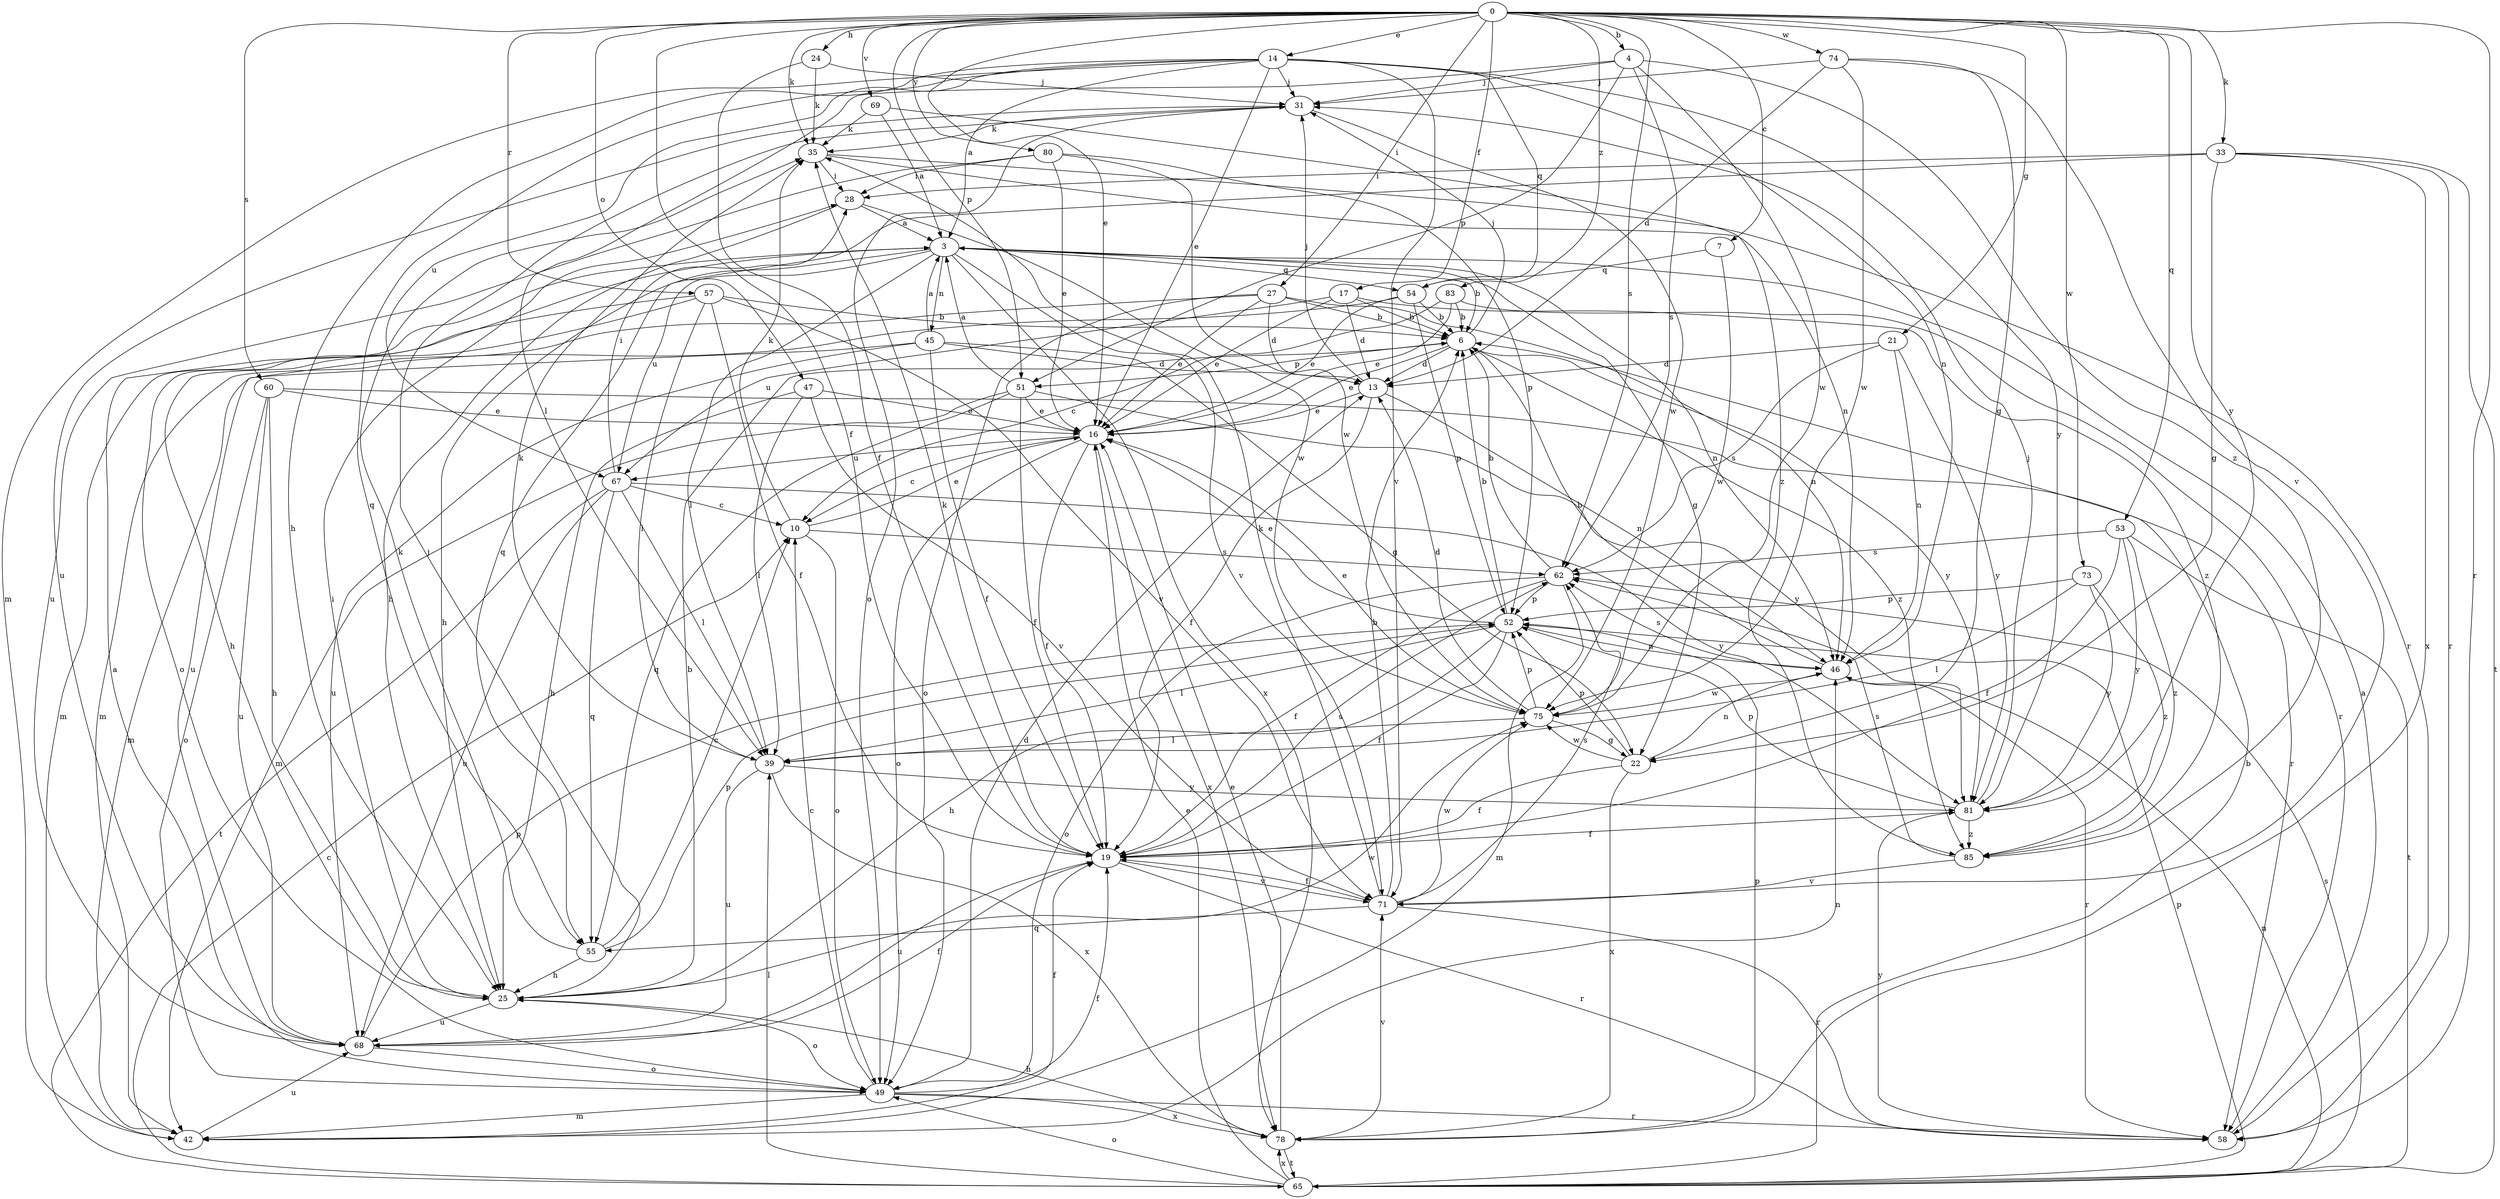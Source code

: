 strict digraph  {
0;
3;
4;
6;
7;
10;
13;
14;
16;
17;
19;
21;
22;
24;
25;
27;
28;
31;
33;
35;
39;
42;
45;
46;
47;
49;
51;
52;
53;
54;
55;
57;
58;
60;
62;
65;
67;
68;
69;
71;
73;
74;
75;
78;
80;
81;
83;
85;
0 -> 4  [label=b];
0 -> 7  [label=c];
0 -> 14  [label=e];
0 -> 16  [label=e];
0 -> 17  [label=f];
0 -> 19  [label=f];
0 -> 21  [label=g];
0 -> 24  [label=h];
0 -> 27  [label=i];
0 -> 33  [label=k];
0 -> 35  [label=k];
0 -> 47  [label=o];
0 -> 51  [label=p];
0 -> 53  [label=q];
0 -> 57  [label=r];
0 -> 58  [label=r];
0 -> 60  [label=s];
0 -> 62  [label=s];
0 -> 69  [label=v];
0 -> 73  [label=w];
0 -> 74  [label=w];
0 -> 80  [label=y];
0 -> 81  [label=y];
0 -> 83  [label=z];
3 -> 6  [label=b];
3 -> 22  [label=g];
3 -> 25  [label=h];
3 -> 39  [label=l];
3 -> 45  [label=n];
3 -> 46  [label=n];
3 -> 49  [label=o];
3 -> 54  [label=q];
3 -> 67  [label=u];
3 -> 71  [label=v];
3 -> 78  [label=x];
4 -> 31  [label=j];
4 -> 39  [label=l];
4 -> 51  [label=p];
4 -> 62  [label=s];
4 -> 75  [label=w];
4 -> 85  [label=z];
6 -> 13  [label=d];
6 -> 16  [label=e];
6 -> 31  [label=j];
6 -> 51  [label=p];
6 -> 81  [label=y];
6 -> 85  [label=z];
7 -> 54  [label=q];
7 -> 75  [label=w];
10 -> 16  [label=e];
10 -> 35  [label=k];
10 -> 49  [label=o];
10 -> 62  [label=s];
13 -> 16  [label=e];
13 -> 19  [label=f];
13 -> 31  [label=j];
13 -> 46  [label=n];
14 -> 3  [label=a];
14 -> 16  [label=e];
14 -> 25  [label=h];
14 -> 31  [label=j];
14 -> 42  [label=m];
14 -> 46  [label=n];
14 -> 54  [label=q];
14 -> 55  [label=q];
14 -> 67  [label=u];
14 -> 71  [label=v];
14 -> 81  [label=y];
16 -> 10  [label=c];
16 -> 19  [label=f];
16 -> 49  [label=o];
16 -> 67  [label=u];
16 -> 78  [label=x];
17 -> 6  [label=b];
17 -> 13  [label=d];
17 -> 16  [label=e];
17 -> 67  [label=u];
17 -> 85  [label=z];
19 -> 35  [label=k];
19 -> 58  [label=r];
19 -> 62  [label=s];
19 -> 68  [label=u];
19 -> 71  [label=v];
21 -> 13  [label=d];
21 -> 46  [label=n];
21 -> 62  [label=s];
21 -> 81  [label=y];
22 -> 19  [label=f];
22 -> 46  [label=n];
22 -> 52  [label=p];
22 -> 75  [label=w];
22 -> 78  [label=x];
24 -> 19  [label=f];
24 -> 31  [label=j];
24 -> 35  [label=k];
25 -> 6  [label=b];
25 -> 28  [label=i];
25 -> 31  [label=j];
25 -> 49  [label=o];
25 -> 68  [label=u];
25 -> 75  [label=w];
27 -> 6  [label=b];
27 -> 13  [label=d];
27 -> 16  [label=e];
27 -> 46  [label=n];
27 -> 49  [label=o];
27 -> 68  [label=u];
28 -> 3  [label=a];
28 -> 25  [label=h];
28 -> 75  [label=w];
31 -> 35  [label=k];
31 -> 49  [label=o];
31 -> 68  [label=u];
31 -> 75  [label=w];
33 -> 22  [label=g];
33 -> 28  [label=i];
33 -> 55  [label=q];
33 -> 58  [label=r];
33 -> 65  [label=t];
33 -> 78  [label=x];
35 -> 28  [label=i];
35 -> 46  [label=n];
35 -> 58  [label=r];
39 -> 35  [label=k];
39 -> 68  [label=u];
39 -> 78  [label=x];
39 -> 81  [label=y];
42 -> 19  [label=f];
42 -> 46  [label=n];
42 -> 68  [label=u];
45 -> 3  [label=a];
45 -> 13  [label=d];
45 -> 19  [label=f];
45 -> 22  [label=g];
45 -> 42  [label=m];
45 -> 68  [label=u];
46 -> 6  [label=b];
46 -> 58  [label=r];
46 -> 62  [label=s];
46 -> 75  [label=w];
47 -> 16  [label=e];
47 -> 25  [label=h];
47 -> 39  [label=l];
47 -> 71  [label=v];
49 -> 3  [label=a];
49 -> 10  [label=c];
49 -> 13  [label=d];
49 -> 19  [label=f];
49 -> 42  [label=m];
49 -> 58  [label=r];
49 -> 78  [label=x];
51 -> 3  [label=a];
51 -> 16  [label=e];
51 -> 19  [label=f];
51 -> 42  [label=m];
51 -> 55  [label=q];
51 -> 81  [label=y];
52 -> 6  [label=b];
52 -> 16  [label=e];
52 -> 19  [label=f];
52 -> 25  [label=h];
52 -> 39  [label=l];
52 -> 46  [label=n];
53 -> 19  [label=f];
53 -> 62  [label=s];
53 -> 65  [label=t];
53 -> 81  [label=y];
53 -> 85  [label=z];
54 -> 6  [label=b];
54 -> 16  [label=e];
54 -> 42  [label=m];
54 -> 52  [label=p];
55 -> 10  [label=c];
55 -> 25  [label=h];
55 -> 35  [label=k];
55 -> 52  [label=p];
57 -> 6  [label=b];
57 -> 19  [label=f];
57 -> 25  [label=h];
57 -> 39  [label=l];
57 -> 42  [label=m];
57 -> 71  [label=v];
58 -> 3  [label=a];
58 -> 81  [label=y];
60 -> 16  [label=e];
60 -> 25  [label=h];
60 -> 49  [label=o];
60 -> 58  [label=r];
60 -> 68  [label=u];
62 -> 6  [label=b];
62 -> 19  [label=f];
62 -> 42  [label=m];
62 -> 49  [label=o];
62 -> 52  [label=p];
65 -> 6  [label=b];
65 -> 10  [label=c];
65 -> 16  [label=e];
65 -> 39  [label=l];
65 -> 46  [label=n];
65 -> 49  [label=o];
65 -> 52  [label=p];
65 -> 62  [label=s];
65 -> 78  [label=x];
67 -> 10  [label=c];
67 -> 28  [label=i];
67 -> 39  [label=l];
67 -> 55  [label=q];
67 -> 65  [label=t];
67 -> 68  [label=u];
67 -> 81  [label=y];
68 -> 19  [label=f];
68 -> 49  [label=o];
68 -> 52  [label=p];
69 -> 3  [label=a];
69 -> 35  [label=k];
69 -> 85  [label=z];
71 -> 6  [label=b];
71 -> 19  [label=f];
71 -> 35  [label=k];
71 -> 55  [label=q];
71 -> 58  [label=r];
71 -> 62  [label=s];
71 -> 75  [label=w];
73 -> 39  [label=l];
73 -> 52  [label=p];
73 -> 81  [label=y];
73 -> 85  [label=z];
74 -> 13  [label=d];
74 -> 22  [label=g];
74 -> 31  [label=j];
74 -> 71  [label=v];
74 -> 75  [label=w];
75 -> 13  [label=d];
75 -> 16  [label=e];
75 -> 22  [label=g];
75 -> 39  [label=l];
75 -> 52  [label=p];
78 -> 16  [label=e];
78 -> 25  [label=h];
78 -> 52  [label=p];
78 -> 65  [label=t];
78 -> 71  [label=v];
80 -> 16  [label=e];
80 -> 28  [label=i];
80 -> 52  [label=p];
80 -> 68  [label=u];
80 -> 75  [label=w];
81 -> 19  [label=f];
81 -> 31  [label=j];
81 -> 52  [label=p];
81 -> 85  [label=z];
83 -> 6  [label=b];
83 -> 10  [label=c];
83 -> 16  [label=e];
83 -> 58  [label=r];
85 -> 62  [label=s];
85 -> 71  [label=v];
}
